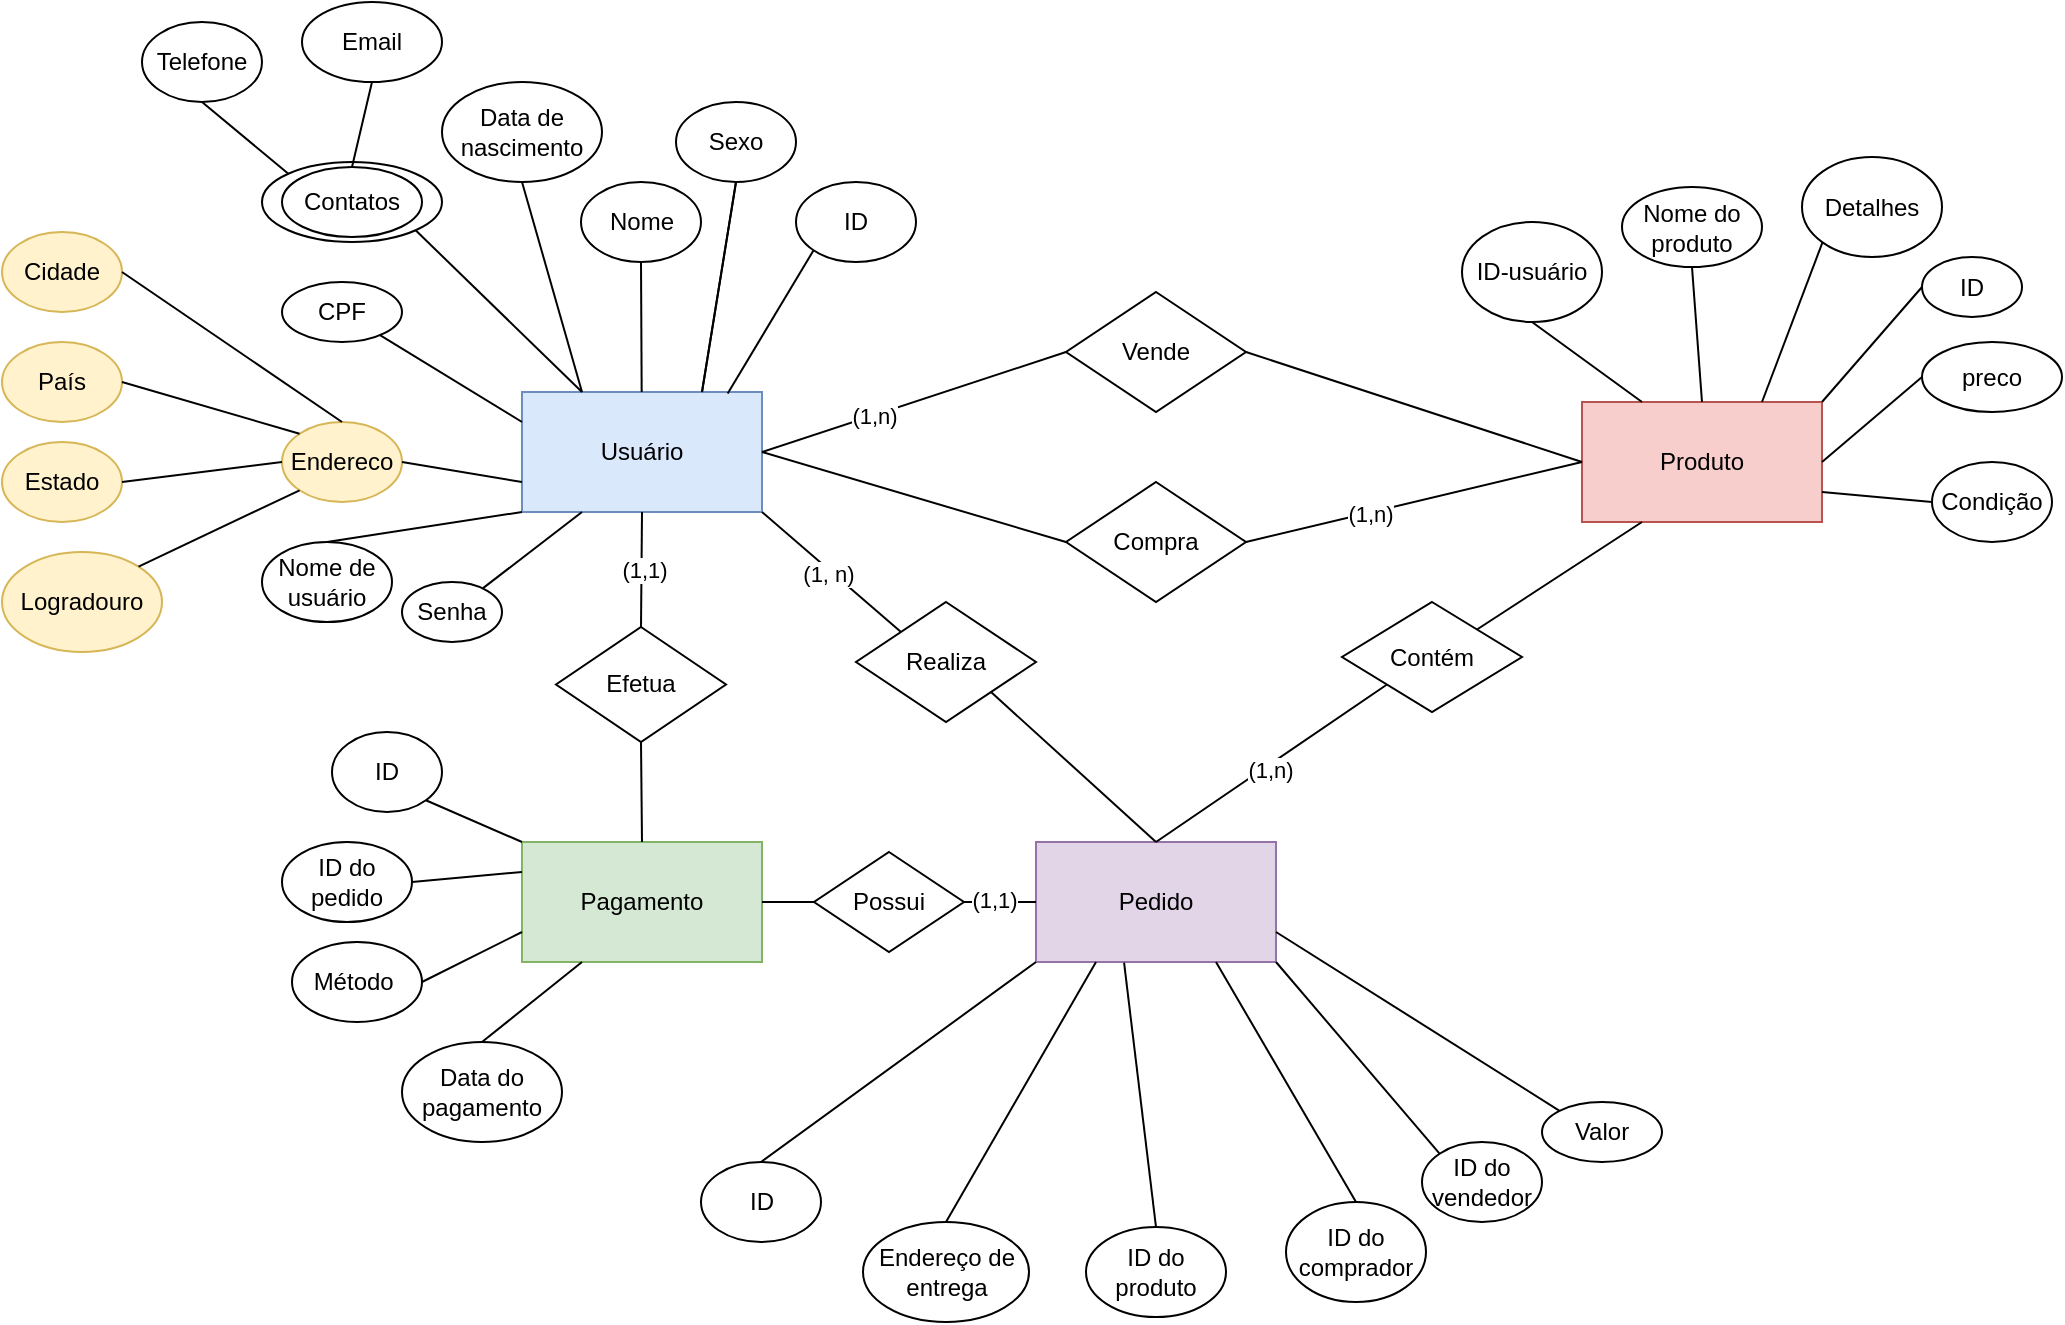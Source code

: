 <mxfile version="26.1.3">
  <diagram name="Página-1" id="KqKrtshvOWwJPPzNuhbv">
    <mxGraphModel grid="1" page="1" gridSize="10" guides="1" tooltips="1" connect="1" arrows="1" fold="1" pageScale="1" pageWidth="1654" pageHeight="2336" math="0" shadow="0">
      <root>
        <mxCell id="0" />
        <mxCell id="1" parent="0" />
        <mxCell id="AfKuLLQXgFnLU4jHpSOf-1" value="Usuário" style="rounded=0;whiteSpace=wrap;html=1;fillColor=#dae8fc;strokeColor=#6c8ebf;" vertex="1" parent="1">
          <mxGeometry x="610" y="615" width="120" height="60" as="geometry" />
        </mxCell>
        <mxCell id="AfKuLLQXgFnLU4jHpSOf-2" value="Produto" style="rounded=0;whiteSpace=wrap;html=1;fillColor=#f8cecc;strokeColor=#b85450;" vertex="1" parent="1">
          <mxGeometry x="1140" y="620" width="120" height="60" as="geometry" />
        </mxCell>
        <mxCell id="9zOoCePDxHG5XS8PIPU8-1" value="Nome" style="ellipse;whiteSpace=wrap;html=1;" vertex="1" parent="1">
          <mxGeometry x="639.5" y="510" width="60" height="40" as="geometry" />
        </mxCell>
        <mxCell id="RsbxEIyo-qIHNNdus2im-1" value="ID" style="ellipse;whiteSpace=wrap;html=1;" vertex="1" parent="1">
          <mxGeometry x="747" y="510" width="60" height="40" as="geometry" />
        </mxCell>
        <mxCell id="M5Yup2JTLOt8pS0wrhXd-2" value="" style="endArrow=none;html=1;rounded=0;exitX=1;exitY=0.5;exitDx=0;exitDy=0;entryX=0;entryY=0.5;entryDx=0;entryDy=0;" edge="1" parent="1" source="AfKuLLQXgFnLU4jHpSOf-1" target="r0Z0BL0Y_4MELy8LzbTo-1">
          <mxGeometry width="50" height="50" relative="1" as="geometry">
            <mxPoint x="720" y="650" as="sourcePoint" />
            <mxPoint x="800" y="590" as="targetPoint" />
          </mxGeometry>
        </mxCell>
        <mxCell id="M5Yup2JTLOt8pS0wrhXd-3" value="(1,n)" style="edgeLabel;html=1;align=center;verticalAlign=middle;resizable=0;points=[];" connectable="0" vertex="1" parent="M5Yup2JTLOt8pS0wrhXd-2">
          <mxGeometry x="-0.271" relative="1" as="geometry">
            <mxPoint as="offset" />
          </mxGeometry>
        </mxCell>
        <mxCell id="RsbxEIyo-qIHNNdus2im-2" value="Email" style="ellipse;whiteSpace=wrap;html=1;" vertex="1" parent="1">
          <mxGeometry x="500" y="420" width="70" height="40" as="geometry" />
        </mxCell>
        <mxCell id="RsbxEIyo-qIHNNdus2im-3" value="CPF" style="ellipse;whiteSpace=wrap;html=1;" vertex="1" parent="1">
          <mxGeometry x="490" y="560" width="60" height="30" as="geometry" />
        </mxCell>
        <mxCell id="RsbxEIyo-qIHNNdus2im-4" value="Telefone" style="ellipse;whiteSpace=wrap;html=1;" vertex="1" parent="1">
          <mxGeometry x="420" y="430" width="60" height="40" as="geometry" />
        </mxCell>
        <mxCell id="RsbxEIyo-qIHNNdus2im-5" value="Sexo" style="ellipse;whiteSpace=wrap;html=1;" vertex="1" parent="1">
          <mxGeometry x="687" y="470" width="60" height="40" as="geometry" />
        </mxCell>
        <mxCell id="RsbxEIyo-qIHNNdus2im-6" value="Data de nascimento" style="ellipse;whiteSpace=wrap;html=1;" vertex="1" parent="1">
          <mxGeometry x="570" y="460" width="80" height="50" as="geometry" />
        </mxCell>
        <mxCell id="RsbxEIyo-qIHNNdus2im-7" value="Nome de usuário" style="ellipse;whiteSpace=wrap;html=1;" vertex="1" parent="1">
          <mxGeometry x="480" y="690" width="65" height="40" as="geometry" />
        </mxCell>
        <mxCell id="r0Z0BL0Y_4MELy8LzbTo-1" value="Vende" style="rhombus;whiteSpace=wrap;html=1;" vertex="1" parent="1">
          <mxGeometry x="882" y="565" width="90" height="60" as="geometry" />
        </mxCell>
        <mxCell id="RsbxEIyo-qIHNNdus2im-8" value="Senha" style="ellipse;whiteSpace=wrap;html=1;" vertex="1" parent="1">
          <mxGeometry x="550" y="710" width="50" height="30" as="geometry" />
        </mxCell>
        <mxCell id="M5Yup2JTLOt8pS0wrhXd-7" value="" style="endArrow=none;html=1;rounded=0;entryX=1;entryY=0.5;entryDx=0;entryDy=0;exitX=0;exitY=0.5;exitDx=0;exitDy=0;" edge="1" parent="1" source="AfKuLLQXgFnLU4jHpSOf-2" target="r0Z0BL0Y_4MELy8LzbTo-1">
          <mxGeometry width="50" height="50" relative="1" as="geometry">
            <mxPoint x="970" y="680" as="sourcePoint" />
            <mxPoint x="1020" y="630" as="targetPoint" />
          </mxGeometry>
        </mxCell>
        <mxCell id="RsbxEIyo-qIHNNdus2im-9" value="Logradouro" style="ellipse;whiteSpace=wrap;html=1;fillColor=#fff2cc;strokeColor=#d6b656;" vertex="1" parent="1">
          <mxGeometry x="350" y="695" width="80" height="50" as="geometry" />
        </mxCell>
        <mxCell id="M5Yup2JTLOt8pS0wrhXd-8" value="" style="endArrow=none;html=1;rounded=0;entryX=0;entryY=0.5;entryDx=0;entryDy=0;exitX=1;exitY=0.5;exitDx=0;exitDy=0;" edge="1" parent="1" source="M5Yup2JTLOt8pS0wrhXd-10" target="AfKuLLQXgFnLU4jHpSOf-2">
          <mxGeometry width="50" height="50" relative="1" as="geometry">
            <mxPoint x="970" y="690" as="sourcePoint" />
            <mxPoint x="1040" y="650" as="targetPoint" />
          </mxGeometry>
        </mxCell>
        <mxCell id="M5Yup2JTLOt8pS0wrhXd-9" value="(1,n)" style="edgeLabel;html=1;align=center;verticalAlign=middle;resizable=0;points=[];" connectable="0" vertex="1" parent="M5Yup2JTLOt8pS0wrhXd-8">
          <mxGeometry x="-0.271" relative="1" as="geometry">
            <mxPoint as="offset" />
          </mxGeometry>
        </mxCell>
        <mxCell id="M5Yup2JTLOt8pS0wrhXd-10" value="Compra" style="rhombus;whiteSpace=wrap;html=1;" vertex="1" parent="1">
          <mxGeometry x="882" y="660" width="90" height="60" as="geometry" />
        </mxCell>
        <mxCell id="RsbxEIyo-qIHNNdus2im-11" value="Estado" style="ellipse;whiteSpace=wrap;html=1;fillColor=#fff2cc;strokeColor=#d6b656;" vertex="1" parent="1">
          <mxGeometry x="350" y="640" width="60" height="40" as="geometry" />
        </mxCell>
        <mxCell id="M5Yup2JTLOt8pS0wrhXd-12" value="" style="endArrow=none;html=1;rounded=0;entryX=0;entryY=0.5;entryDx=0;entryDy=0;exitX=1;exitY=0.5;exitDx=0;exitDy=0;" edge="1" parent="1" source="AfKuLLQXgFnLU4jHpSOf-1" target="M5Yup2JTLOt8pS0wrhXd-10">
          <mxGeometry width="50" height="50" relative="1" as="geometry">
            <mxPoint x="730" y="740" as="sourcePoint" />
            <mxPoint x="800" y="680" as="targetPoint" />
          </mxGeometry>
        </mxCell>
        <mxCell id="r0Z0BL0Y_4MELy8LzbTo-4" value="Endereco" style="ellipse;whiteSpace=wrap;html=1;fillColor=#fff2cc;strokeColor=#d6b656;" vertex="1" parent="1">
          <mxGeometry x="490" y="630" width="60" height="40" as="geometry" />
        </mxCell>
        <mxCell id="RsbxEIyo-qIHNNdus2im-10" value="País" style="ellipse;whiteSpace=wrap;html=1;fillColor=#fff2cc;strokeColor=#d6b656;" vertex="1" parent="1">
          <mxGeometry x="350" y="590" width="60" height="40" as="geometry" />
        </mxCell>
        <mxCell id="RsbxEIyo-qIHNNdus2im-12" value="Cidade" style="ellipse;whiteSpace=wrap;html=1;fillColor=#fff2cc;strokeColor=#d6b656;" vertex="1" parent="1">
          <mxGeometry x="350" y="535" width="60" height="40" as="geometry" />
        </mxCell>
        <mxCell id="5xE2zHqxAkDN8vr4bf_x-1" value="Pedido" style="rounded=0;whiteSpace=wrap;html=1;fillColor=#e1d5e7;strokeColor=#9673a6;" vertex="1" parent="1">
          <mxGeometry x="867" y="840" width="120" height="60" as="geometry" />
        </mxCell>
        <mxCell id="5xE2zHqxAkDN8vr4bf_x-2" value="ID" style="ellipse;whiteSpace=wrap;html=1;" vertex="1" parent="1">
          <mxGeometry x="699.5" y="1000" width="60" height="40" as="geometry" />
        </mxCell>
        <mxCell id="5xE2zHqxAkDN8vr4bf_x-3" value="ID do comprador" style="ellipse;whiteSpace=wrap;html=1;" vertex="1" parent="1">
          <mxGeometry x="992" y="1020" width="70" height="50" as="geometry" />
        </mxCell>
        <mxCell id="r0Z0BL0Y_4MELy8LzbTo-5" value="" style="endArrow=none;html=1;rounded=0;entryX=0;entryY=0.25;entryDx=0;entryDy=0;" edge="1" parent="1" source="RsbxEIyo-qIHNNdus2im-3" target="AfKuLLQXgFnLU4jHpSOf-1">
          <mxGeometry width="50" height="50" relative="1" as="geometry">
            <mxPoint x="550" y="690" as="sourcePoint" />
            <mxPoint x="600" y="640" as="targetPoint" />
          </mxGeometry>
        </mxCell>
        <mxCell id="r0Z0BL0Y_4MELy8LzbTo-7" value="" style="endArrow=none;html=1;rounded=0;exitX=0.25;exitY=0;exitDx=0;exitDy=0;entryX=0.5;entryY=1;entryDx=0;entryDy=0;" edge="1" parent="1" source="AfKuLLQXgFnLU4jHpSOf-1" target="RsbxEIyo-qIHNNdus2im-6">
          <mxGeometry width="50" height="50" relative="1" as="geometry">
            <mxPoint x="540" y="570" as="sourcePoint" />
            <mxPoint x="590" y="520" as="targetPoint" />
          </mxGeometry>
        </mxCell>
        <mxCell id="r0Z0BL0Y_4MELy8LzbTo-8" value="" style="endArrow=none;html=1;rounded=0;entryX=0.5;entryY=1;entryDx=0;entryDy=0;" edge="1" parent="1" source="AfKuLLQXgFnLU4jHpSOf-1" target="9zOoCePDxHG5XS8PIPU8-1">
          <mxGeometry width="50" height="50" relative="1" as="geometry">
            <mxPoint x="600" y="590" as="sourcePoint" />
            <mxPoint x="650" y="540" as="targetPoint" />
          </mxGeometry>
        </mxCell>
        <mxCell id="5xE2zHqxAkDN8vr4bf_x-4" value="ID do vendedor" style="ellipse;whiteSpace=wrap;html=1;" vertex="1" parent="1">
          <mxGeometry x="1060" y="990" width="60" height="40" as="geometry" />
        </mxCell>
        <mxCell id="5xE2zHqxAkDN8vr4bf_x-5" value="ID do produto" style="ellipse;whiteSpace=wrap;html=1;" vertex="1" parent="1">
          <mxGeometry x="892" y="1032.5" width="70" height="45" as="geometry" />
        </mxCell>
        <mxCell id="r0Z0BL0Y_4MELy8LzbTo-9" value="" style="endArrow=none;html=1;rounded=0;exitX=0.857;exitY=0.013;exitDx=0;exitDy=0;exitPerimeter=0;entryX=0;entryY=1;entryDx=0;entryDy=0;" edge="1" parent="1" source="AfKuLLQXgFnLU4jHpSOf-1" target="RsbxEIyo-qIHNNdus2im-1">
          <mxGeometry width="50" height="50" relative="1" as="geometry">
            <mxPoint x="670" y="600" as="sourcePoint" />
            <mxPoint x="720" y="550" as="targetPoint" />
          </mxGeometry>
        </mxCell>
        <mxCell id="M5Yup2JTLOt8pS0wrhXd-16" value="" style="endArrow=none;html=1;rounded=0;exitX=0.75;exitY=0;exitDx=0;exitDy=0;entryX=0.5;entryY=1;entryDx=0;entryDy=0;" edge="1" parent="1" source="AfKuLLQXgFnLU4jHpSOf-1" target="RsbxEIyo-qIHNNdus2im-5">
          <mxGeometry width="50" height="50" relative="1" as="geometry">
            <mxPoint x="660" y="575" as="sourcePoint" />
            <mxPoint x="710" y="525" as="targetPoint" />
          </mxGeometry>
        </mxCell>
        <mxCell id="M5Yup2JTLOt8pS0wrhXd-20" value="" style="endArrow=none;html=1;rounded=0;entryX=0.5;entryY=1;entryDx=0;entryDy=0;exitX=0.75;exitY=0;exitDx=0;exitDy=0;" edge="1" parent="1" source="AfKuLLQXgFnLU4jHpSOf-1" target="RsbxEIyo-qIHNNdus2im-5">
          <mxGeometry width="50" height="50" relative="1" as="geometry">
            <mxPoint x="650" y="590" as="sourcePoint" />
            <mxPoint x="700" y="540" as="targetPoint" />
          </mxGeometry>
        </mxCell>
        <mxCell id="5xE2zHqxAkDN8vr4bf_x-6" value="Endereço de entrega" style="ellipse;whiteSpace=wrap;html=1;" vertex="1" parent="1">
          <mxGeometry x="780.5" y="1030" width="83" height="50" as="geometry" />
        </mxCell>
        <mxCell id="M5Yup2JTLOt8pS0wrhXd-22" value="" style="endArrow=none;html=1;rounded=0;entryX=0;entryY=0;entryDx=0;entryDy=0;exitX=1;exitY=0.5;exitDx=0;exitDy=0;" edge="1" parent="1" source="RsbxEIyo-qIHNNdus2im-10" target="r0Z0BL0Y_4MELy8LzbTo-4">
          <mxGeometry width="50" height="50" relative="1" as="geometry">
            <mxPoint x="400" y="640" as="sourcePoint" />
            <mxPoint x="450" y="590" as="targetPoint" />
          </mxGeometry>
        </mxCell>
        <mxCell id="M5Yup2JTLOt8pS0wrhXd-24" value="" style="endArrow=none;html=1;rounded=0;entryX=0;entryY=1;entryDx=0;entryDy=0;exitX=1;exitY=0;exitDx=0;exitDy=0;" edge="1" parent="1" source="RsbxEIyo-qIHNNdus2im-9" target="r0Z0BL0Y_4MELy8LzbTo-4">
          <mxGeometry width="50" height="50" relative="1" as="geometry">
            <mxPoint x="410" y="860" as="sourcePoint" />
            <mxPoint x="460" y="810" as="targetPoint" />
          </mxGeometry>
        </mxCell>
        <mxCell id="M5Yup2JTLOt8pS0wrhXd-25" value="" style="endArrow=none;html=1;rounded=0;entryX=0.5;entryY=0;entryDx=0;entryDy=0;exitX=1;exitY=0.5;exitDx=0;exitDy=0;" edge="1" parent="1" source="RsbxEIyo-qIHNNdus2im-12" target="r0Z0BL0Y_4MELy8LzbTo-4">
          <mxGeometry width="50" height="50" relative="1" as="geometry">
            <mxPoint x="450" y="730" as="sourcePoint" />
            <mxPoint x="500" y="680" as="targetPoint" />
          </mxGeometry>
        </mxCell>
        <mxCell id="M5Yup2JTLOt8pS0wrhXd-26" value="" style="endArrow=none;html=1;rounded=0;entryX=0;entryY=0.5;entryDx=0;entryDy=0;exitX=1;exitY=0.5;exitDx=0;exitDy=0;" edge="1" parent="1" source="RsbxEIyo-qIHNNdus2im-11" target="r0Z0BL0Y_4MELy8LzbTo-4">
          <mxGeometry width="50" height="50" relative="1" as="geometry">
            <mxPoint x="410" y="710" as="sourcePoint" />
            <mxPoint x="460" y="660" as="targetPoint" />
          </mxGeometry>
        </mxCell>
        <mxCell id="M5Yup2JTLOt8pS0wrhXd-29" value="" style="endArrow=none;html=1;rounded=0;entryX=0;entryY=1;entryDx=0;entryDy=0;exitX=0.5;exitY=0;exitDx=0;exitDy=0;" edge="1" parent="1" source="RsbxEIyo-qIHNNdus2im-7" target="AfKuLLQXgFnLU4jHpSOf-1">
          <mxGeometry width="50" height="50" relative="1" as="geometry">
            <mxPoint x="520" y="790" as="sourcePoint" />
            <mxPoint x="570" y="740" as="targetPoint" />
          </mxGeometry>
        </mxCell>
        <mxCell id="5xE2zHqxAkDN8vr4bf_x-8" value="Nome do produto" style="ellipse;whiteSpace=wrap;html=1;" vertex="1" parent="1">
          <mxGeometry x="1160" y="512.5" width="70" height="40" as="geometry" />
        </mxCell>
        <mxCell id="M5Yup2JTLOt8pS0wrhXd-31" value="" style="ellipse;whiteSpace=wrap;html=1;" vertex="1" parent="1">
          <mxGeometry x="480" y="500" width="90" height="40" as="geometry" />
        </mxCell>
        <mxCell id="M5Yup2JTLOt8pS0wrhXd-21" value="" style="endArrow=none;html=1;rounded=0;entryX=0;entryY=0.75;entryDx=0;entryDy=0;exitX=1;exitY=0.5;exitDx=0;exitDy=0;" edge="1" parent="1" source="r0Z0BL0Y_4MELy8LzbTo-4" target="AfKuLLQXgFnLU4jHpSOf-1">
          <mxGeometry width="50" height="50" relative="1" as="geometry">
            <mxPoint x="540" y="750" as="sourcePoint" />
            <mxPoint x="590" y="700" as="targetPoint" />
          </mxGeometry>
        </mxCell>
        <mxCell id="M5Yup2JTLOt8pS0wrhXd-32" value="Contatos" style="ellipse;whiteSpace=wrap;html=1;" vertex="1" parent="1">
          <mxGeometry x="490" y="502.5" width="70" height="35" as="geometry" />
        </mxCell>
        <mxCell id="M5Yup2JTLOt8pS0wrhXd-30" value="" style="endArrow=none;html=1;rounded=0;entryX=0.25;entryY=1;entryDx=0;entryDy=0;" edge="1" parent="1" source="RsbxEIyo-qIHNNdus2im-8" target="AfKuLLQXgFnLU4jHpSOf-1">
          <mxGeometry width="50" height="50" relative="1" as="geometry">
            <mxPoint x="640" y="740" as="sourcePoint" />
            <mxPoint x="690" y="690" as="targetPoint" />
          </mxGeometry>
        </mxCell>
        <mxCell id="5xE2zHqxAkDN8vr4bf_x-7" value="ID" style="ellipse;whiteSpace=wrap;html=1;" vertex="1" parent="1">
          <mxGeometry x="1310" y="547.5" width="50" height="30" as="geometry" />
        </mxCell>
        <mxCell id="M5Yup2JTLOt8pS0wrhXd-33" value="" style="endArrow=none;html=1;rounded=0;entryX=0.25;entryY=0;entryDx=0;entryDy=0;exitX=1;exitY=1;exitDx=0;exitDy=0;" edge="1" parent="1" source="M5Yup2JTLOt8pS0wrhXd-31" target="AfKuLLQXgFnLU4jHpSOf-1">
          <mxGeometry width="50" height="50" relative="1" as="geometry">
            <mxPoint x="490" y="550" as="sourcePoint" />
            <mxPoint x="540" y="500" as="targetPoint" />
          </mxGeometry>
        </mxCell>
        <mxCell id="M5Yup2JTLOt8pS0wrhXd-35" value="" style="endArrow=none;html=1;rounded=0;entryX=0;entryY=0;entryDx=0;entryDy=0;exitX=0.5;exitY=1;exitDx=0;exitDy=0;" edge="1" parent="1" source="RsbxEIyo-qIHNNdus2im-4" target="M5Yup2JTLOt8pS0wrhXd-31">
          <mxGeometry width="50" height="50" relative="1" as="geometry">
            <mxPoint x="400" y="510" as="sourcePoint" />
            <mxPoint x="450" y="460" as="targetPoint" />
          </mxGeometry>
        </mxCell>
        <mxCell id="M5Yup2JTLOt8pS0wrhXd-36" value="" style="endArrow=none;html=1;rounded=0;entryX=0.5;entryY=1;entryDx=0;entryDy=0;exitX=0.5;exitY=0;exitDx=0;exitDy=0;" edge="1" parent="1" source="M5Yup2JTLOt8pS0wrhXd-32">
          <mxGeometry width="50" height="50" relative="1" as="geometry">
            <mxPoint x="400" y="530" as="sourcePoint" />
            <mxPoint x="535.0" y="460" as="targetPoint" />
          </mxGeometry>
        </mxCell>
        <mxCell id="5xE2zHqxAkDN8vr4bf_x-11" value="preco" style="ellipse;whiteSpace=wrap;html=1;" vertex="1" parent="1">
          <mxGeometry x="1310" y="590" width="70" height="35" as="geometry" />
        </mxCell>
        <mxCell id="r0Z0BL0Y_4MELy8LzbTo-14" value="Detalhes" style="ellipse;whiteSpace=wrap;html=1;" vertex="1" parent="1">
          <mxGeometry x="1250" y="497.5" width="70" height="50" as="geometry" />
        </mxCell>
        <mxCell id="r0Z0BL0Y_4MELy8LzbTo-15" value="" style="endArrow=none;html=1;rounded=0;exitX=0;exitY=1;exitDx=0;exitDy=0;entryX=0.75;entryY=0;entryDx=0;entryDy=0;" edge="1" parent="1" source="r0Z0BL0Y_4MELy8LzbTo-14" target="AfKuLLQXgFnLU4jHpSOf-2">
          <mxGeometry width="50" height="50" relative="1" as="geometry">
            <mxPoint x="1180" y="730" as="sourcePoint" />
            <mxPoint x="1230" y="680" as="targetPoint" />
          </mxGeometry>
        </mxCell>
        <mxCell id="6w91YVhT5b12qnj2FxMB-1" value="ID-usuário" style="ellipse;whiteSpace=wrap;html=1;" vertex="1" parent="1">
          <mxGeometry x="1080" y="530" width="70" height="50" as="geometry" />
        </mxCell>
        <mxCell id="fXT5Ull1LRYf9Sml9WOP-1" value="" style="endArrow=none;html=1;rounded=0;entryX=0;entryY=1;entryDx=0;entryDy=0;exitX=0.5;exitY=0;exitDx=0;exitDy=0;" edge="1" parent="1" source="5xE2zHqxAkDN8vr4bf_x-2" target="5xE2zHqxAkDN8vr4bf_x-1">
          <mxGeometry width="50" height="50" relative="1" as="geometry">
            <mxPoint x="787" y="1110" as="sourcePoint" />
            <mxPoint x="837" y="1060" as="targetPoint" />
          </mxGeometry>
        </mxCell>
        <mxCell id="fXT5Ull1LRYf9Sml9WOP-4" value="" style="endArrow=none;html=1;rounded=0;entryX=0.367;entryY=1.006;entryDx=0;entryDy=0;exitX=0.5;exitY=0;exitDx=0;exitDy=0;entryPerimeter=0;" edge="1" parent="1" source="5xE2zHqxAkDN8vr4bf_x-5" target="5xE2zHqxAkDN8vr4bf_x-1">
          <mxGeometry width="50" height="50" relative="1" as="geometry">
            <mxPoint x="777" y="1120" as="sourcePoint" />
            <mxPoint x="867" y="1070" as="targetPoint" />
          </mxGeometry>
        </mxCell>
        <mxCell id="fXT5Ull1LRYf9Sml9WOP-5" value="" style="endArrow=none;html=1;rounded=0;entryX=0.75;entryY=1;entryDx=0;entryDy=0;exitX=0.5;exitY=0;exitDx=0;exitDy=0;" edge="1" parent="1" source="5xE2zHqxAkDN8vr4bf_x-3" target="5xE2zHqxAkDN8vr4bf_x-1">
          <mxGeometry width="50" height="50" relative="1" as="geometry">
            <mxPoint x="842" y="1135" as="sourcePoint" />
            <mxPoint x="887" y="1090" as="targetPoint" />
          </mxGeometry>
        </mxCell>
        <mxCell id="fXT5Ull1LRYf9Sml9WOP-7" value="" style="endArrow=none;html=1;rounded=0;entryX=1;entryY=1;entryDx=0;entryDy=0;exitX=0;exitY=0;exitDx=0;exitDy=0;" edge="1" parent="1" source="5xE2zHqxAkDN8vr4bf_x-4" target="5xE2zHqxAkDN8vr4bf_x-1">
          <mxGeometry width="50" height="50" relative="1" as="geometry">
            <mxPoint x="862" y="1155" as="sourcePoint" />
            <mxPoint x="907" y="1110" as="targetPoint" />
          </mxGeometry>
        </mxCell>
        <mxCell id="M5Yup2JTLOt8pS0wrhXd-39" value="" style="endArrow=none;html=1;rounded=0;entryX=0.25;entryY=0;entryDx=0;entryDy=0;exitX=0.5;exitY=1;exitDx=0;exitDy=0;" edge="1" parent="1" source="6w91YVhT5b12qnj2FxMB-1" target="AfKuLLQXgFnLU4jHpSOf-2">
          <mxGeometry width="50" height="50" relative="1" as="geometry">
            <mxPoint x="1160" y="597.5" as="sourcePoint" />
            <mxPoint x="1210" y="547.5" as="targetPoint" />
          </mxGeometry>
        </mxCell>
        <mxCell id="M5Yup2JTLOt8pS0wrhXd-40" value="" style="endArrow=none;html=1;rounded=0;entryX=0.5;entryY=0;entryDx=0;entryDy=0;exitX=0.5;exitY=1;exitDx=0;exitDy=0;" edge="1" parent="1" source="5xE2zHqxAkDN8vr4bf_x-8" target="AfKuLLQXgFnLU4jHpSOf-2">
          <mxGeometry width="50" height="50" relative="1" as="geometry">
            <mxPoint x="1180" y="600" as="sourcePoint" />
            <mxPoint x="1230" y="550" as="targetPoint" />
          </mxGeometry>
        </mxCell>
        <mxCell id="M5Yup2JTLOt8pS0wrhXd-42" value="" style="endArrow=none;html=1;rounded=0;entryX=0;entryY=0.5;entryDx=0;entryDy=0;exitX=1;exitY=0;exitDx=0;exitDy=0;" edge="1" parent="1" source="AfKuLLQXgFnLU4jHpSOf-2" target="5xE2zHqxAkDN8vr4bf_x-7">
          <mxGeometry width="50" height="50" relative="1" as="geometry">
            <mxPoint x="1280" y="660" as="sourcePoint" />
            <mxPoint x="1330" y="610" as="targetPoint" />
          </mxGeometry>
        </mxCell>
        <mxCell id="M5Yup2JTLOt8pS0wrhXd-43" value="" style="endArrow=none;html=1;rounded=0;exitX=1;exitY=0.5;exitDx=0;exitDy=0;entryX=0;entryY=0.5;entryDx=0;entryDy=0;" edge="1" parent="1" source="AfKuLLQXgFnLU4jHpSOf-2" target="5xE2zHqxAkDN8vr4bf_x-11">
          <mxGeometry width="50" height="50" relative="1" as="geometry">
            <mxPoint x="1290" y="660" as="sourcePoint" />
            <mxPoint x="1340" y="610" as="targetPoint" />
          </mxGeometry>
        </mxCell>
        <mxCell id="C-oeCcdI_dJFvoTbD8Pt-1" value="Realiza" style="rhombus;whiteSpace=wrap;html=1;" vertex="1" parent="1">
          <mxGeometry x="777" y="720" width="90" height="60" as="geometry" />
        </mxCell>
        <mxCell id="JSXEFB3y8DiVMWv_ndrg-1" value="" style="endArrow=none;html=1;rounded=0;entryX=0.25;entryY=1;entryDx=0;entryDy=0;exitX=0.5;exitY=0;exitDx=0;exitDy=0;" edge="1" parent="1" source="5xE2zHqxAkDN8vr4bf_x-6" target="5xE2zHqxAkDN8vr4bf_x-1">
          <mxGeometry width="50" height="50" relative="1" as="geometry">
            <mxPoint x="727" y="1060" as="sourcePoint" />
            <mxPoint x="777" y="1010" as="targetPoint" />
          </mxGeometry>
        </mxCell>
        <mxCell id="L0_EV35pm6qLZvQ0tNQ3-1" value="" style="endArrow=none;html=1;rounded=0;entryX=1;entryY=1;entryDx=0;entryDy=0;exitX=0;exitY=0;exitDx=0;exitDy=0;" edge="1" parent="1" source="C-oeCcdI_dJFvoTbD8Pt-1" target="AfKuLLQXgFnLU4jHpSOf-1">
          <mxGeometry width="50" height="50" relative="1" as="geometry">
            <mxPoint x="717" y="730" as="sourcePoint" />
            <mxPoint x="720" y="700" as="targetPoint" />
          </mxGeometry>
        </mxCell>
        <mxCell id="L0_EV35pm6qLZvQ0tNQ3-3" value="(1, n)" style="edgeLabel;html=1;align=center;verticalAlign=middle;resizable=0;points=[];" connectable="0" vertex="1" parent="L0_EV35pm6qLZvQ0tNQ3-1">
          <mxGeometry x="0.037" y="1" relative="1" as="geometry">
            <mxPoint y="1" as="offset" />
          </mxGeometry>
        </mxCell>
        <mxCell id="L0_EV35pm6qLZvQ0tNQ3-2" value="" style="endArrow=none;html=1;rounded=0;exitX=1;exitY=1;exitDx=0;exitDy=0;entryX=0.5;entryY=0;entryDx=0;entryDy=0;" edge="1" parent="1" source="C-oeCcdI_dJFvoTbD8Pt-1" target="5xE2zHqxAkDN8vr4bf_x-1">
          <mxGeometry width="50" height="50" relative="1" as="geometry">
            <mxPoint x="890" y="800" as="sourcePoint" />
            <mxPoint x="940" y="750" as="targetPoint" />
            <Array as="points" />
          </mxGeometry>
        </mxCell>
        <mxCell id="L0_EV35pm6qLZvQ0tNQ3-4" value="Contém" style="rhombus;whiteSpace=wrap;html=1;" vertex="1" parent="1">
          <mxGeometry x="1020" y="720" width="90" height="55" as="geometry" />
        </mxCell>
        <mxCell id="L0_EV35pm6qLZvQ0tNQ3-5" value="" style="endArrow=none;html=1;rounded=0;exitX=0.5;exitY=0;exitDx=0;exitDy=0;entryX=0;entryY=1;entryDx=0;entryDy=0;" edge="1" parent="1" source="5xE2zHqxAkDN8vr4bf_x-1" target="L0_EV35pm6qLZvQ0tNQ3-4">
          <mxGeometry width="50" height="50" relative="1" as="geometry">
            <mxPoint x="990" y="840" as="sourcePoint" />
            <mxPoint x="1040" y="790" as="targetPoint" />
          </mxGeometry>
        </mxCell>
        <mxCell id="L0_EV35pm6qLZvQ0tNQ3-7" value="(1,n)" style="edgeLabel;html=1;align=center;verticalAlign=middle;resizable=0;points=[];" connectable="0" vertex="1" parent="L0_EV35pm6qLZvQ0tNQ3-5">
          <mxGeometry x="-0.042" y="-2" relative="1" as="geometry">
            <mxPoint as="offset" />
          </mxGeometry>
        </mxCell>
        <mxCell id="L0_EV35pm6qLZvQ0tNQ3-6" value="" style="endArrow=none;html=1;rounded=0;entryX=0.25;entryY=1;entryDx=0;entryDy=0;exitX=1;exitY=0;exitDx=0;exitDy=0;" edge="1" parent="1" source="L0_EV35pm6qLZvQ0tNQ3-4" target="AfKuLLQXgFnLU4jHpSOf-2">
          <mxGeometry width="50" height="50" relative="1" as="geometry">
            <mxPoint x="1175" y="740" as="sourcePoint" />
            <mxPoint x="1210" y="700" as="targetPoint" />
          </mxGeometry>
        </mxCell>
        <mxCell id="L0_EV35pm6qLZvQ0tNQ3-8" value="Pagamento" style="rounded=0;whiteSpace=wrap;html=1;fillColor=#d5e8d4;strokeColor=#82b366;" vertex="1" parent="1">
          <mxGeometry x="610" y="840" width="120" height="60" as="geometry" />
        </mxCell>
        <mxCell id="L0_EV35pm6qLZvQ0tNQ3-9" value="ID" style="ellipse;whiteSpace=wrap;html=1;" vertex="1" parent="1">
          <mxGeometry x="515" y="785" width="55" height="40" as="geometry" />
        </mxCell>
        <mxCell id="L0_EV35pm6qLZvQ0tNQ3-10" value="ID do pedido" style="ellipse;whiteSpace=wrap;html=1;" vertex="1" parent="1">
          <mxGeometry x="490" y="840" width="65" height="40" as="geometry" />
        </mxCell>
        <mxCell id="L0_EV35pm6qLZvQ0tNQ3-12" value="Efetua" style="rhombus;whiteSpace=wrap;html=1;" vertex="1" parent="1">
          <mxGeometry x="627" y="732.5" width="85" height="57.5" as="geometry" />
        </mxCell>
        <mxCell id="L0_EV35pm6qLZvQ0tNQ3-13" value="" style="endArrow=none;html=1;rounded=0;exitX=0.5;exitY=0;exitDx=0;exitDy=0;entryX=0.5;entryY=1;entryDx=0;entryDy=0;" edge="1" parent="1" source="L0_EV35pm6qLZvQ0tNQ3-12" target="AfKuLLQXgFnLU4jHpSOf-1">
          <mxGeometry width="50" height="50" relative="1" as="geometry">
            <mxPoint x="650" y="740" as="sourcePoint" />
            <mxPoint x="700" y="690" as="targetPoint" />
          </mxGeometry>
        </mxCell>
        <mxCell id="L0_EV35pm6qLZvQ0tNQ3-15" value="(1,1)" style="edgeLabel;html=1;align=center;verticalAlign=middle;resizable=0;points=[];" connectable="0" vertex="1" parent="L0_EV35pm6qLZvQ0tNQ3-13">
          <mxGeometry x="0.016" y="-1" relative="1" as="geometry">
            <mxPoint as="offset" />
          </mxGeometry>
        </mxCell>
        <mxCell id="L0_EV35pm6qLZvQ0tNQ3-14" value="" style="endArrow=none;html=1;rounded=0;entryX=0.5;entryY=1;entryDx=0;entryDy=0;exitX=0.5;exitY=0;exitDx=0;exitDy=0;" edge="1" parent="1" source="L0_EV35pm6qLZvQ0tNQ3-8" target="L0_EV35pm6qLZvQ0tNQ3-12">
          <mxGeometry width="50" height="50" relative="1" as="geometry">
            <mxPoint x="640" y="850" as="sourcePoint" />
            <mxPoint x="690" y="800" as="targetPoint" />
          </mxGeometry>
        </mxCell>
        <mxCell id="L0_EV35pm6qLZvQ0tNQ3-17" value="Valor" style="ellipse;whiteSpace=wrap;html=1;" vertex="1" parent="1">
          <mxGeometry x="1120" y="970" width="60" height="30" as="geometry" />
        </mxCell>
        <mxCell id="L0_EV35pm6qLZvQ0tNQ3-18" value="" style="endArrow=none;html=1;rounded=0;exitX=0;exitY=0;exitDx=0;exitDy=0;entryX=1;entryY=0.75;entryDx=0;entryDy=0;" edge="1" parent="1" source="L0_EV35pm6qLZvQ0tNQ3-17" target="5xE2zHqxAkDN8vr4bf_x-1">
          <mxGeometry width="50" height="50" relative="1" as="geometry">
            <mxPoint x="1100" y="940" as="sourcePoint" />
            <mxPoint x="1150" y="890" as="targetPoint" />
          </mxGeometry>
        </mxCell>
        <mxCell id="L0_EV35pm6qLZvQ0tNQ3-19" value="Método&amp;nbsp;" style="ellipse;whiteSpace=wrap;html=1;" vertex="1" parent="1">
          <mxGeometry x="495" y="890" width="65" height="40" as="geometry" />
        </mxCell>
        <mxCell id="L0_EV35pm6qLZvQ0tNQ3-20" value="Data do pagamento" style="ellipse;whiteSpace=wrap;html=1;" vertex="1" parent="1">
          <mxGeometry x="550" y="940" width="80" height="50" as="geometry" />
        </mxCell>
        <mxCell id="L0_EV35pm6qLZvQ0tNQ3-22" value="" style="endArrow=none;html=1;rounded=0;exitX=1;exitY=0.5;exitDx=0;exitDy=0;entryX=0;entryY=0.75;entryDx=0;entryDy=0;" edge="1" parent="1" source="L0_EV35pm6qLZvQ0tNQ3-19" target="L0_EV35pm6qLZvQ0tNQ3-8">
          <mxGeometry width="50" height="50" relative="1" as="geometry">
            <mxPoint x="550" y="920" as="sourcePoint" />
            <mxPoint x="600" y="870" as="targetPoint" />
          </mxGeometry>
        </mxCell>
        <mxCell id="L0_EV35pm6qLZvQ0tNQ3-23" value="" style="endArrow=none;html=1;rounded=0;exitX=1;exitY=0.5;exitDx=0;exitDy=0;entryX=0;entryY=0.25;entryDx=0;entryDy=0;" edge="1" parent="1" source="L0_EV35pm6qLZvQ0tNQ3-10" target="L0_EV35pm6qLZvQ0tNQ3-8">
          <mxGeometry width="50" height="50" relative="1" as="geometry">
            <mxPoint x="590" y="890" as="sourcePoint" />
            <mxPoint x="640" y="840" as="targetPoint" />
          </mxGeometry>
        </mxCell>
        <mxCell id="L0_EV35pm6qLZvQ0tNQ3-25" value="" style="endArrow=none;html=1;rounded=0;exitX=1;exitY=1;exitDx=0;exitDy=0;entryX=0;entryY=0;entryDx=0;entryDy=0;" edge="1" parent="1" source="L0_EV35pm6qLZvQ0tNQ3-9" target="L0_EV35pm6qLZvQ0tNQ3-8">
          <mxGeometry width="50" height="50" relative="1" as="geometry">
            <mxPoint x="600" y="860" as="sourcePoint" />
            <mxPoint x="650" y="810" as="targetPoint" />
          </mxGeometry>
        </mxCell>
        <mxCell id="L0_EV35pm6qLZvQ0tNQ3-26" value="Possui" style="rhombus;whiteSpace=wrap;html=1;" vertex="1" parent="1">
          <mxGeometry x="756" y="845" width="75" height="50" as="geometry" />
        </mxCell>
        <mxCell id="L0_EV35pm6qLZvQ0tNQ3-27" value="" style="endArrow=none;html=1;rounded=0;exitX=1;exitY=0.5;exitDx=0;exitDy=0;entryX=0;entryY=0.5;entryDx=0;entryDy=0;" edge="1" parent="1" source="L0_EV35pm6qLZvQ0tNQ3-26" target="5xE2zHqxAkDN8vr4bf_x-1">
          <mxGeometry width="50" height="50" relative="1" as="geometry">
            <mxPoint x="820" y="900" as="sourcePoint" />
            <mxPoint x="870" y="850" as="targetPoint" />
          </mxGeometry>
        </mxCell>
        <mxCell id="L0_EV35pm6qLZvQ0tNQ3-28" value="(1,1)" style="edgeLabel;html=1;align=center;verticalAlign=middle;resizable=0;points=[];" connectable="0" vertex="1" parent="L0_EV35pm6qLZvQ0tNQ3-27">
          <mxGeometry x="-0.17" y="1" relative="1" as="geometry">
            <mxPoint as="offset" />
          </mxGeometry>
        </mxCell>
        <mxCell id="L0_EV35pm6qLZvQ0tNQ3-29" value="" style="endArrow=none;html=1;rounded=0;exitX=1;exitY=0.5;exitDx=0;exitDy=0;entryX=0;entryY=0.5;entryDx=0;entryDy=0;" edge="1" parent="1" source="L0_EV35pm6qLZvQ0tNQ3-8" target="L0_EV35pm6qLZvQ0tNQ3-26">
          <mxGeometry width="50" height="50" relative="1" as="geometry">
            <mxPoint x="740" y="910" as="sourcePoint" />
            <mxPoint x="790" y="860" as="targetPoint" />
          </mxGeometry>
        </mxCell>
        <mxCell id="L0_EV35pm6qLZvQ0tNQ3-30" value="" style="endArrow=none;html=1;rounded=0;exitX=0.5;exitY=0;exitDx=0;exitDy=0;entryX=0.25;entryY=1;entryDx=0;entryDy=0;" edge="1" parent="1" source="L0_EV35pm6qLZvQ0tNQ3-20" target="L0_EV35pm6qLZvQ0tNQ3-8">
          <mxGeometry width="50" height="50" relative="1" as="geometry">
            <mxPoint x="564" y="948" as="sourcePoint" />
            <mxPoint x="610" y="900" as="targetPoint" />
          </mxGeometry>
        </mxCell>
        <mxCell id="L0_EV35pm6qLZvQ0tNQ3-106" value="Condição" style="ellipse;whiteSpace=wrap;html=1;" vertex="1" parent="1">
          <mxGeometry x="1315" y="650" width="60" height="40" as="geometry" />
        </mxCell>
        <mxCell id="L0_EV35pm6qLZvQ0tNQ3-107" value="" style="endArrow=none;html=1;rounded=0;exitX=1;exitY=0.75;exitDx=0;exitDy=0;entryX=0;entryY=0.5;entryDx=0;entryDy=0;" edge="1" parent="1" source="AfKuLLQXgFnLU4jHpSOf-2" target="L0_EV35pm6qLZvQ0tNQ3-106">
          <mxGeometry width="50" height="50" relative="1" as="geometry">
            <mxPoint x="1260" y="750" as="sourcePoint" />
            <mxPoint x="1310" y="700" as="targetPoint" />
          </mxGeometry>
        </mxCell>
      </root>
    </mxGraphModel>
  </diagram>
</mxfile>
